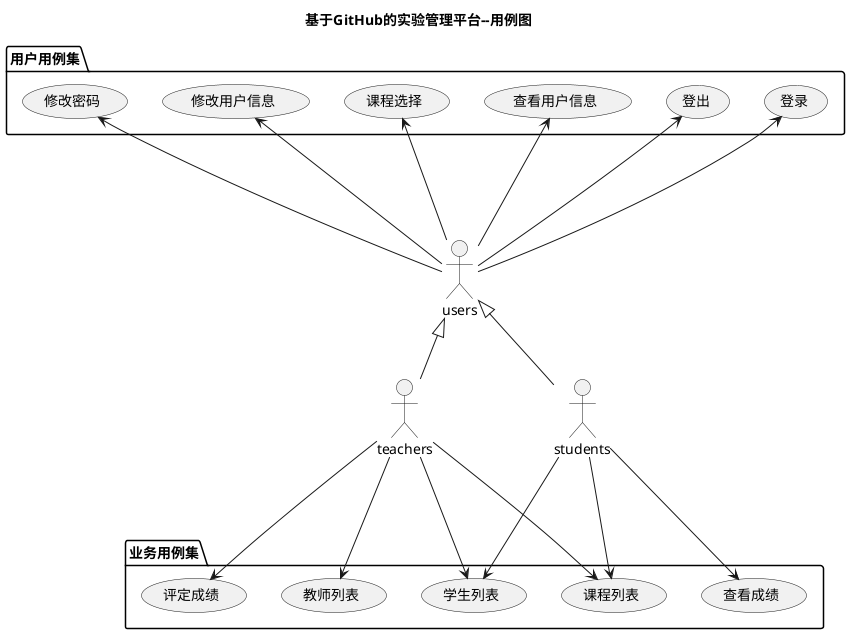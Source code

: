 @startuml
title 基于GitHub的实验管理平台--用例图
actor teachers
actor students
actor users
users <|-- teachers
users <|-- students

package 用户用例集 {
users --up-> (登录)
users --up-> (登出)
users --up-> (查看用户信息)
users --up-> (课程选择)
users --up-> (修改用户信息)
users --up-> (修改密码)
}
package 业务用例集 {
teachers ---> (评定成绩)
teachers ---> (教师列表)
teachers ---> (学生列表)
teachers ---> (课程列表)
students ---> (课程列表)
students ---> (学生列表)
students ---> (查看成绩)
}

@enduml